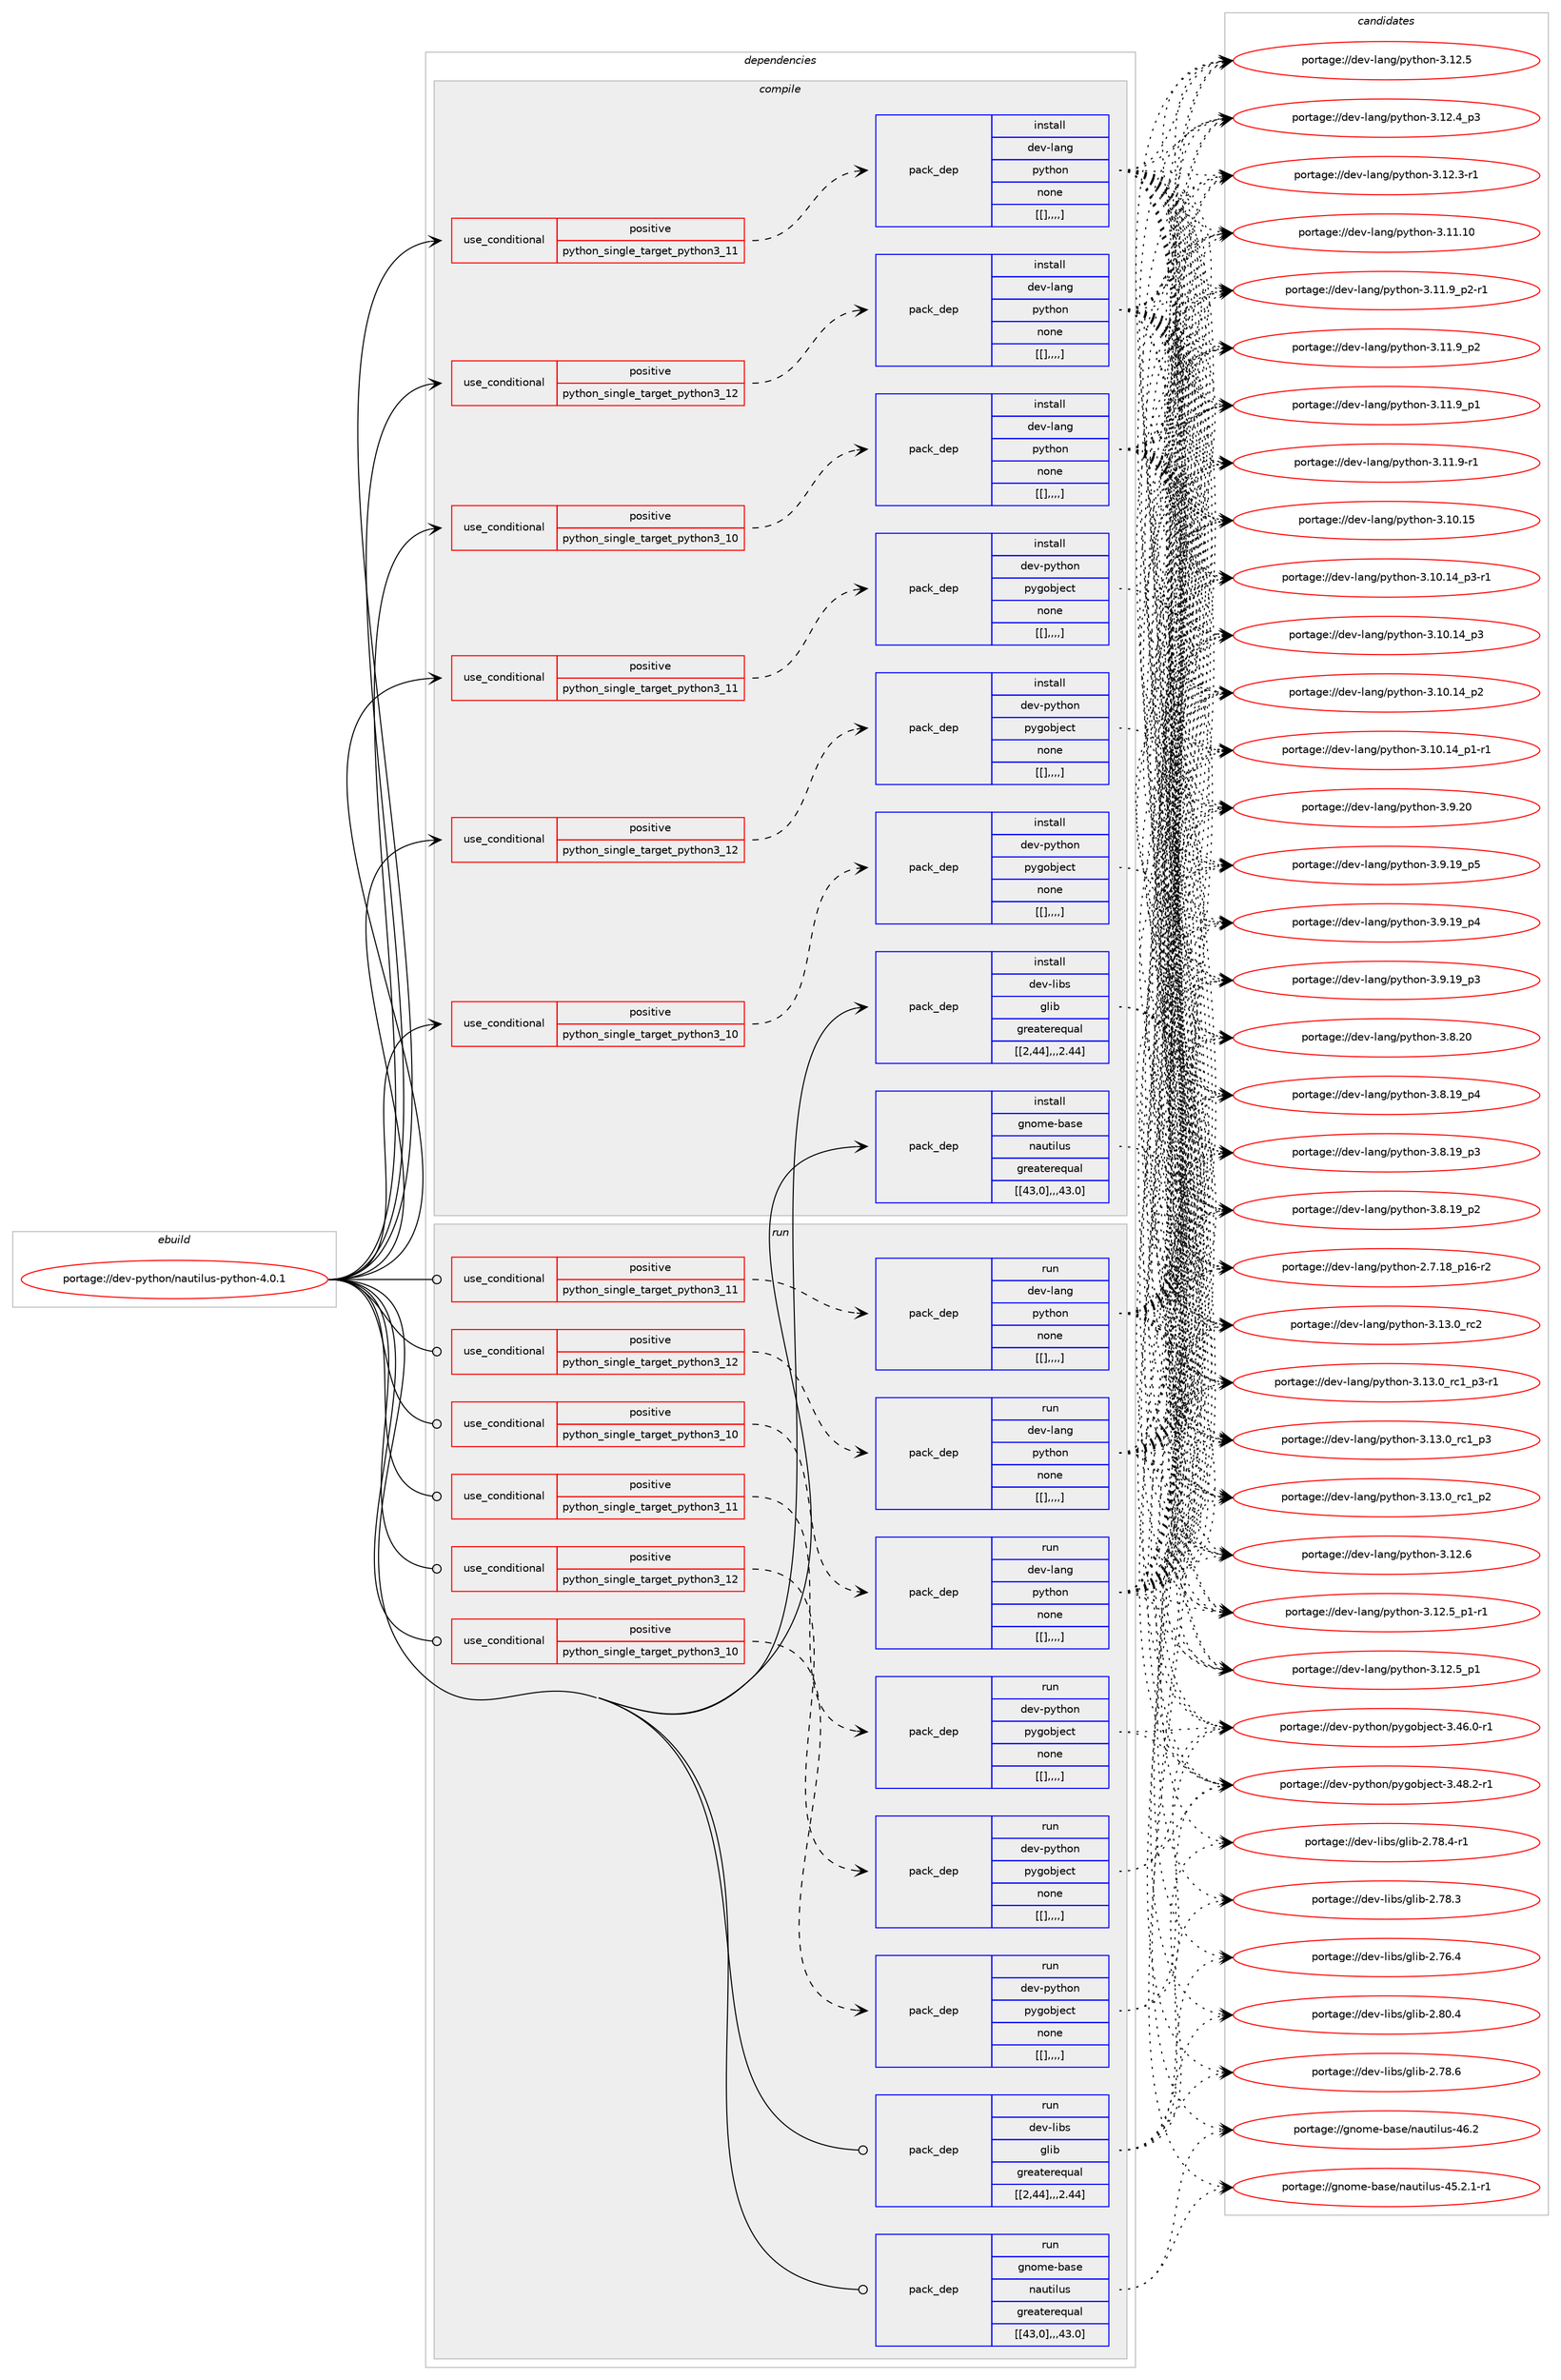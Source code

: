 digraph prolog {

# *************
# Graph options
# *************

newrank=true;
concentrate=true;
compound=true;
graph [rankdir=LR,fontname=Helvetica,fontsize=10,ranksep=1.5];#, ranksep=2.5, nodesep=0.2];
edge  [arrowhead=vee];
node  [fontname=Helvetica,fontsize=10];

# **********
# The ebuild
# **********

subgraph cluster_leftcol {
color=gray;
label=<<i>ebuild</i>>;
id [label="portage://dev-python/nautilus-python-4.0.1", color=red, width=4, href="../dev-python/nautilus-python-4.0.1.svg"];
}

# ****************
# The dependencies
# ****************

subgraph cluster_midcol {
color=gray;
label=<<i>dependencies</i>>;
subgraph cluster_compile {
fillcolor="#eeeeee";
style=filled;
label=<<i>compile</i>>;
subgraph cond35821 {
dependency153371 [label=<<TABLE BORDER="0" CELLBORDER="1" CELLSPACING="0" CELLPADDING="4"><TR><TD ROWSPAN="3" CELLPADDING="10">use_conditional</TD></TR><TR><TD>positive</TD></TR><TR><TD>python_single_target_python3_10</TD></TR></TABLE>>, shape=none, color=red];
subgraph pack116332 {
dependency153372 [label=<<TABLE BORDER="0" CELLBORDER="1" CELLSPACING="0" CELLPADDING="4" WIDTH="220"><TR><TD ROWSPAN="6" CELLPADDING="30">pack_dep</TD></TR><TR><TD WIDTH="110">install</TD></TR><TR><TD>dev-lang</TD></TR><TR><TD>python</TD></TR><TR><TD>none</TD></TR><TR><TD>[[],,,,]</TD></TR></TABLE>>, shape=none, color=blue];
}
dependency153371:e -> dependency153372:w [weight=20,style="dashed",arrowhead="vee"];
}
id:e -> dependency153371:w [weight=20,style="solid",arrowhead="vee"];
subgraph cond35822 {
dependency153373 [label=<<TABLE BORDER="0" CELLBORDER="1" CELLSPACING="0" CELLPADDING="4"><TR><TD ROWSPAN="3" CELLPADDING="10">use_conditional</TD></TR><TR><TD>positive</TD></TR><TR><TD>python_single_target_python3_10</TD></TR></TABLE>>, shape=none, color=red];
subgraph pack116333 {
dependency153374 [label=<<TABLE BORDER="0" CELLBORDER="1" CELLSPACING="0" CELLPADDING="4" WIDTH="220"><TR><TD ROWSPAN="6" CELLPADDING="30">pack_dep</TD></TR><TR><TD WIDTH="110">install</TD></TR><TR><TD>dev-python</TD></TR><TR><TD>pygobject</TD></TR><TR><TD>none</TD></TR><TR><TD>[[],,,,]</TD></TR></TABLE>>, shape=none, color=blue];
}
dependency153373:e -> dependency153374:w [weight=20,style="dashed",arrowhead="vee"];
}
id:e -> dependency153373:w [weight=20,style="solid",arrowhead="vee"];
subgraph cond35823 {
dependency153375 [label=<<TABLE BORDER="0" CELLBORDER="1" CELLSPACING="0" CELLPADDING="4"><TR><TD ROWSPAN="3" CELLPADDING="10">use_conditional</TD></TR><TR><TD>positive</TD></TR><TR><TD>python_single_target_python3_11</TD></TR></TABLE>>, shape=none, color=red];
subgraph pack116334 {
dependency153376 [label=<<TABLE BORDER="0" CELLBORDER="1" CELLSPACING="0" CELLPADDING="4" WIDTH="220"><TR><TD ROWSPAN="6" CELLPADDING="30">pack_dep</TD></TR><TR><TD WIDTH="110">install</TD></TR><TR><TD>dev-lang</TD></TR><TR><TD>python</TD></TR><TR><TD>none</TD></TR><TR><TD>[[],,,,]</TD></TR></TABLE>>, shape=none, color=blue];
}
dependency153375:e -> dependency153376:w [weight=20,style="dashed",arrowhead="vee"];
}
id:e -> dependency153375:w [weight=20,style="solid",arrowhead="vee"];
subgraph cond35824 {
dependency153377 [label=<<TABLE BORDER="0" CELLBORDER="1" CELLSPACING="0" CELLPADDING="4"><TR><TD ROWSPAN="3" CELLPADDING="10">use_conditional</TD></TR><TR><TD>positive</TD></TR><TR><TD>python_single_target_python3_11</TD></TR></TABLE>>, shape=none, color=red];
subgraph pack116335 {
dependency153378 [label=<<TABLE BORDER="0" CELLBORDER="1" CELLSPACING="0" CELLPADDING="4" WIDTH="220"><TR><TD ROWSPAN="6" CELLPADDING="30">pack_dep</TD></TR><TR><TD WIDTH="110">install</TD></TR><TR><TD>dev-python</TD></TR><TR><TD>pygobject</TD></TR><TR><TD>none</TD></TR><TR><TD>[[],,,,]</TD></TR></TABLE>>, shape=none, color=blue];
}
dependency153377:e -> dependency153378:w [weight=20,style="dashed",arrowhead="vee"];
}
id:e -> dependency153377:w [weight=20,style="solid",arrowhead="vee"];
subgraph cond35825 {
dependency153379 [label=<<TABLE BORDER="0" CELLBORDER="1" CELLSPACING="0" CELLPADDING="4"><TR><TD ROWSPAN="3" CELLPADDING="10">use_conditional</TD></TR><TR><TD>positive</TD></TR><TR><TD>python_single_target_python3_12</TD></TR></TABLE>>, shape=none, color=red];
subgraph pack116336 {
dependency153380 [label=<<TABLE BORDER="0" CELLBORDER="1" CELLSPACING="0" CELLPADDING="4" WIDTH="220"><TR><TD ROWSPAN="6" CELLPADDING="30">pack_dep</TD></TR><TR><TD WIDTH="110">install</TD></TR><TR><TD>dev-lang</TD></TR><TR><TD>python</TD></TR><TR><TD>none</TD></TR><TR><TD>[[],,,,]</TD></TR></TABLE>>, shape=none, color=blue];
}
dependency153379:e -> dependency153380:w [weight=20,style="dashed",arrowhead="vee"];
}
id:e -> dependency153379:w [weight=20,style="solid",arrowhead="vee"];
subgraph cond35826 {
dependency153381 [label=<<TABLE BORDER="0" CELLBORDER="1" CELLSPACING="0" CELLPADDING="4"><TR><TD ROWSPAN="3" CELLPADDING="10">use_conditional</TD></TR><TR><TD>positive</TD></TR><TR><TD>python_single_target_python3_12</TD></TR></TABLE>>, shape=none, color=red];
subgraph pack116337 {
dependency153382 [label=<<TABLE BORDER="0" CELLBORDER="1" CELLSPACING="0" CELLPADDING="4" WIDTH="220"><TR><TD ROWSPAN="6" CELLPADDING="30">pack_dep</TD></TR><TR><TD WIDTH="110">install</TD></TR><TR><TD>dev-python</TD></TR><TR><TD>pygobject</TD></TR><TR><TD>none</TD></TR><TR><TD>[[],,,,]</TD></TR></TABLE>>, shape=none, color=blue];
}
dependency153381:e -> dependency153382:w [weight=20,style="dashed",arrowhead="vee"];
}
id:e -> dependency153381:w [weight=20,style="solid",arrowhead="vee"];
subgraph pack116338 {
dependency153383 [label=<<TABLE BORDER="0" CELLBORDER="1" CELLSPACING="0" CELLPADDING="4" WIDTH="220"><TR><TD ROWSPAN="6" CELLPADDING="30">pack_dep</TD></TR><TR><TD WIDTH="110">install</TD></TR><TR><TD>dev-libs</TD></TR><TR><TD>glib</TD></TR><TR><TD>greaterequal</TD></TR><TR><TD>[[2,44],,,2.44]</TD></TR></TABLE>>, shape=none, color=blue];
}
id:e -> dependency153383:w [weight=20,style="solid",arrowhead="vee"];
subgraph pack116339 {
dependency153384 [label=<<TABLE BORDER="0" CELLBORDER="1" CELLSPACING="0" CELLPADDING="4" WIDTH="220"><TR><TD ROWSPAN="6" CELLPADDING="30">pack_dep</TD></TR><TR><TD WIDTH="110">install</TD></TR><TR><TD>gnome-base</TD></TR><TR><TD>nautilus</TD></TR><TR><TD>greaterequal</TD></TR><TR><TD>[[43,0],,,43.0]</TD></TR></TABLE>>, shape=none, color=blue];
}
id:e -> dependency153384:w [weight=20,style="solid",arrowhead="vee"];
}
subgraph cluster_compileandrun {
fillcolor="#eeeeee";
style=filled;
label=<<i>compile and run</i>>;
}
subgraph cluster_run {
fillcolor="#eeeeee";
style=filled;
label=<<i>run</i>>;
subgraph cond35827 {
dependency153385 [label=<<TABLE BORDER="0" CELLBORDER="1" CELLSPACING="0" CELLPADDING="4"><TR><TD ROWSPAN="3" CELLPADDING="10">use_conditional</TD></TR><TR><TD>positive</TD></TR><TR><TD>python_single_target_python3_10</TD></TR></TABLE>>, shape=none, color=red];
subgraph pack116340 {
dependency153386 [label=<<TABLE BORDER="0" CELLBORDER="1" CELLSPACING="0" CELLPADDING="4" WIDTH="220"><TR><TD ROWSPAN="6" CELLPADDING="30">pack_dep</TD></TR><TR><TD WIDTH="110">run</TD></TR><TR><TD>dev-lang</TD></TR><TR><TD>python</TD></TR><TR><TD>none</TD></TR><TR><TD>[[],,,,]</TD></TR></TABLE>>, shape=none, color=blue];
}
dependency153385:e -> dependency153386:w [weight=20,style="dashed",arrowhead="vee"];
}
id:e -> dependency153385:w [weight=20,style="solid",arrowhead="odot"];
subgraph cond35828 {
dependency153387 [label=<<TABLE BORDER="0" CELLBORDER="1" CELLSPACING="0" CELLPADDING="4"><TR><TD ROWSPAN="3" CELLPADDING="10">use_conditional</TD></TR><TR><TD>positive</TD></TR><TR><TD>python_single_target_python3_10</TD></TR></TABLE>>, shape=none, color=red];
subgraph pack116341 {
dependency153388 [label=<<TABLE BORDER="0" CELLBORDER="1" CELLSPACING="0" CELLPADDING="4" WIDTH="220"><TR><TD ROWSPAN="6" CELLPADDING="30">pack_dep</TD></TR><TR><TD WIDTH="110">run</TD></TR><TR><TD>dev-python</TD></TR><TR><TD>pygobject</TD></TR><TR><TD>none</TD></TR><TR><TD>[[],,,,]</TD></TR></TABLE>>, shape=none, color=blue];
}
dependency153387:e -> dependency153388:w [weight=20,style="dashed",arrowhead="vee"];
}
id:e -> dependency153387:w [weight=20,style="solid",arrowhead="odot"];
subgraph cond35829 {
dependency153389 [label=<<TABLE BORDER="0" CELLBORDER="1" CELLSPACING="0" CELLPADDING="4"><TR><TD ROWSPAN="3" CELLPADDING="10">use_conditional</TD></TR><TR><TD>positive</TD></TR><TR><TD>python_single_target_python3_11</TD></TR></TABLE>>, shape=none, color=red];
subgraph pack116342 {
dependency153390 [label=<<TABLE BORDER="0" CELLBORDER="1" CELLSPACING="0" CELLPADDING="4" WIDTH="220"><TR><TD ROWSPAN="6" CELLPADDING="30">pack_dep</TD></TR><TR><TD WIDTH="110">run</TD></TR><TR><TD>dev-lang</TD></TR><TR><TD>python</TD></TR><TR><TD>none</TD></TR><TR><TD>[[],,,,]</TD></TR></TABLE>>, shape=none, color=blue];
}
dependency153389:e -> dependency153390:w [weight=20,style="dashed",arrowhead="vee"];
}
id:e -> dependency153389:w [weight=20,style="solid",arrowhead="odot"];
subgraph cond35830 {
dependency153391 [label=<<TABLE BORDER="0" CELLBORDER="1" CELLSPACING="0" CELLPADDING="4"><TR><TD ROWSPAN="3" CELLPADDING="10">use_conditional</TD></TR><TR><TD>positive</TD></TR><TR><TD>python_single_target_python3_11</TD></TR></TABLE>>, shape=none, color=red];
subgraph pack116343 {
dependency153392 [label=<<TABLE BORDER="0" CELLBORDER="1" CELLSPACING="0" CELLPADDING="4" WIDTH="220"><TR><TD ROWSPAN="6" CELLPADDING="30">pack_dep</TD></TR><TR><TD WIDTH="110">run</TD></TR><TR><TD>dev-python</TD></TR><TR><TD>pygobject</TD></TR><TR><TD>none</TD></TR><TR><TD>[[],,,,]</TD></TR></TABLE>>, shape=none, color=blue];
}
dependency153391:e -> dependency153392:w [weight=20,style="dashed",arrowhead="vee"];
}
id:e -> dependency153391:w [weight=20,style="solid",arrowhead="odot"];
subgraph cond35831 {
dependency153393 [label=<<TABLE BORDER="0" CELLBORDER="1" CELLSPACING="0" CELLPADDING="4"><TR><TD ROWSPAN="3" CELLPADDING="10">use_conditional</TD></TR><TR><TD>positive</TD></TR><TR><TD>python_single_target_python3_12</TD></TR></TABLE>>, shape=none, color=red];
subgraph pack116344 {
dependency153394 [label=<<TABLE BORDER="0" CELLBORDER="1" CELLSPACING="0" CELLPADDING="4" WIDTH="220"><TR><TD ROWSPAN="6" CELLPADDING="30">pack_dep</TD></TR><TR><TD WIDTH="110">run</TD></TR><TR><TD>dev-lang</TD></TR><TR><TD>python</TD></TR><TR><TD>none</TD></TR><TR><TD>[[],,,,]</TD></TR></TABLE>>, shape=none, color=blue];
}
dependency153393:e -> dependency153394:w [weight=20,style="dashed",arrowhead="vee"];
}
id:e -> dependency153393:w [weight=20,style="solid",arrowhead="odot"];
subgraph cond35832 {
dependency153395 [label=<<TABLE BORDER="0" CELLBORDER="1" CELLSPACING="0" CELLPADDING="4"><TR><TD ROWSPAN="3" CELLPADDING="10">use_conditional</TD></TR><TR><TD>positive</TD></TR><TR><TD>python_single_target_python3_12</TD></TR></TABLE>>, shape=none, color=red];
subgraph pack116345 {
dependency153396 [label=<<TABLE BORDER="0" CELLBORDER="1" CELLSPACING="0" CELLPADDING="4" WIDTH="220"><TR><TD ROWSPAN="6" CELLPADDING="30">pack_dep</TD></TR><TR><TD WIDTH="110">run</TD></TR><TR><TD>dev-python</TD></TR><TR><TD>pygobject</TD></TR><TR><TD>none</TD></TR><TR><TD>[[],,,,]</TD></TR></TABLE>>, shape=none, color=blue];
}
dependency153395:e -> dependency153396:w [weight=20,style="dashed",arrowhead="vee"];
}
id:e -> dependency153395:w [weight=20,style="solid",arrowhead="odot"];
subgraph pack116346 {
dependency153397 [label=<<TABLE BORDER="0" CELLBORDER="1" CELLSPACING="0" CELLPADDING="4" WIDTH="220"><TR><TD ROWSPAN="6" CELLPADDING="30">pack_dep</TD></TR><TR><TD WIDTH="110">run</TD></TR><TR><TD>dev-libs</TD></TR><TR><TD>glib</TD></TR><TR><TD>greaterequal</TD></TR><TR><TD>[[2,44],,,2.44]</TD></TR></TABLE>>, shape=none, color=blue];
}
id:e -> dependency153397:w [weight=20,style="solid",arrowhead="odot"];
subgraph pack116347 {
dependency153398 [label=<<TABLE BORDER="0" CELLBORDER="1" CELLSPACING="0" CELLPADDING="4" WIDTH="220"><TR><TD ROWSPAN="6" CELLPADDING="30">pack_dep</TD></TR><TR><TD WIDTH="110">run</TD></TR><TR><TD>gnome-base</TD></TR><TR><TD>nautilus</TD></TR><TR><TD>greaterequal</TD></TR><TR><TD>[[43,0],,,43.0]</TD></TR></TABLE>>, shape=none, color=blue];
}
id:e -> dependency153398:w [weight=20,style="solid",arrowhead="odot"];
}
}

# **************
# The candidates
# **************

subgraph cluster_choices {
rank=same;
color=gray;
label=<<i>candidates</i>>;

subgraph choice116332 {
color=black;
nodesep=1;
choice10010111845108971101034711212111610411111045514649514648951149950 [label="portage://dev-lang/python-3.13.0_rc2", color=red, width=4,href="../dev-lang/python-3.13.0_rc2.svg"];
choice1001011184510897110103471121211161041111104551464951464895114994995112514511449 [label="portage://dev-lang/python-3.13.0_rc1_p3-r1", color=red, width=4,href="../dev-lang/python-3.13.0_rc1_p3-r1.svg"];
choice100101118451089711010347112121116104111110455146495146489511499499511251 [label="portage://dev-lang/python-3.13.0_rc1_p3", color=red, width=4,href="../dev-lang/python-3.13.0_rc1_p3.svg"];
choice100101118451089711010347112121116104111110455146495146489511499499511250 [label="portage://dev-lang/python-3.13.0_rc1_p2", color=red, width=4,href="../dev-lang/python-3.13.0_rc1_p2.svg"];
choice10010111845108971101034711212111610411111045514649504654 [label="portage://dev-lang/python-3.12.6", color=red, width=4,href="../dev-lang/python-3.12.6.svg"];
choice1001011184510897110103471121211161041111104551464950465395112494511449 [label="portage://dev-lang/python-3.12.5_p1-r1", color=red, width=4,href="../dev-lang/python-3.12.5_p1-r1.svg"];
choice100101118451089711010347112121116104111110455146495046539511249 [label="portage://dev-lang/python-3.12.5_p1", color=red, width=4,href="../dev-lang/python-3.12.5_p1.svg"];
choice10010111845108971101034711212111610411111045514649504653 [label="portage://dev-lang/python-3.12.5", color=red, width=4,href="../dev-lang/python-3.12.5.svg"];
choice100101118451089711010347112121116104111110455146495046529511251 [label="portage://dev-lang/python-3.12.4_p3", color=red, width=4,href="../dev-lang/python-3.12.4_p3.svg"];
choice100101118451089711010347112121116104111110455146495046514511449 [label="portage://dev-lang/python-3.12.3-r1", color=red, width=4,href="../dev-lang/python-3.12.3-r1.svg"];
choice1001011184510897110103471121211161041111104551464949464948 [label="portage://dev-lang/python-3.11.10", color=red, width=4,href="../dev-lang/python-3.11.10.svg"];
choice1001011184510897110103471121211161041111104551464949465795112504511449 [label="portage://dev-lang/python-3.11.9_p2-r1", color=red, width=4,href="../dev-lang/python-3.11.9_p2-r1.svg"];
choice100101118451089711010347112121116104111110455146494946579511250 [label="portage://dev-lang/python-3.11.9_p2", color=red, width=4,href="../dev-lang/python-3.11.9_p2.svg"];
choice100101118451089711010347112121116104111110455146494946579511249 [label="portage://dev-lang/python-3.11.9_p1", color=red, width=4,href="../dev-lang/python-3.11.9_p1.svg"];
choice100101118451089711010347112121116104111110455146494946574511449 [label="portage://dev-lang/python-3.11.9-r1", color=red, width=4,href="../dev-lang/python-3.11.9-r1.svg"];
choice1001011184510897110103471121211161041111104551464948464953 [label="portage://dev-lang/python-3.10.15", color=red, width=4,href="../dev-lang/python-3.10.15.svg"];
choice100101118451089711010347112121116104111110455146494846495295112514511449 [label="portage://dev-lang/python-3.10.14_p3-r1", color=red, width=4,href="../dev-lang/python-3.10.14_p3-r1.svg"];
choice10010111845108971101034711212111610411111045514649484649529511251 [label="portage://dev-lang/python-3.10.14_p3", color=red, width=4,href="../dev-lang/python-3.10.14_p3.svg"];
choice10010111845108971101034711212111610411111045514649484649529511250 [label="portage://dev-lang/python-3.10.14_p2", color=red, width=4,href="../dev-lang/python-3.10.14_p2.svg"];
choice100101118451089711010347112121116104111110455146494846495295112494511449 [label="portage://dev-lang/python-3.10.14_p1-r1", color=red, width=4,href="../dev-lang/python-3.10.14_p1-r1.svg"];
choice10010111845108971101034711212111610411111045514657465048 [label="portage://dev-lang/python-3.9.20", color=red, width=4,href="../dev-lang/python-3.9.20.svg"];
choice100101118451089711010347112121116104111110455146574649579511253 [label="portage://dev-lang/python-3.9.19_p5", color=red, width=4,href="../dev-lang/python-3.9.19_p5.svg"];
choice100101118451089711010347112121116104111110455146574649579511252 [label="portage://dev-lang/python-3.9.19_p4", color=red, width=4,href="../dev-lang/python-3.9.19_p4.svg"];
choice100101118451089711010347112121116104111110455146574649579511251 [label="portage://dev-lang/python-3.9.19_p3", color=red, width=4,href="../dev-lang/python-3.9.19_p3.svg"];
choice10010111845108971101034711212111610411111045514656465048 [label="portage://dev-lang/python-3.8.20", color=red, width=4,href="../dev-lang/python-3.8.20.svg"];
choice100101118451089711010347112121116104111110455146564649579511252 [label="portage://dev-lang/python-3.8.19_p4", color=red, width=4,href="../dev-lang/python-3.8.19_p4.svg"];
choice100101118451089711010347112121116104111110455146564649579511251 [label="portage://dev-lang/python-3.8.19_p3", color=red, width=4,href="../dev-lang/python-3.8.19_p3.svg"];
choice100101118451089711010347112121116104111110455146564649579511250 [label="portage://dev-lang/python-3.8.19_p2", color=red, width=4,href="../dev-lang/python-3.8.19_p2.svg"];
choice100101118451089711010347112121116104111110455046554649569511249544511450 [label="portage://dev-lang/python-2.7.18_p16-r2", color=red, width=4,href="../dev-lang/python-2.7.18_p16-r2.svg"];
dependency153372:e -> choice10010111845108971101034711212111610411111045514649514648951149950:w [style=dotted,weight="100"];
dependency153372:e -> choice1001011184510897110103471121211161041111104551464951464895114994995112514511449:w [style=dotted,weight="100"];
dependency153372:e -> choice100101118451089711010347112121116104111110455146495146489511499499511251:w [style=dotted,weight="100"];
dependency153372:e -> choice100101118451089711010347112121116104111110455146495146489511499499511250:w [style=dotted,weight="100"];
dependency153372:e -> choice10010111845108971101034711212111610411111045514649504654:w [style=dotted,weight="100"];
dependency153372:e -> choice1001011184510897110103471121211161041111104551464950465395112494511449:w [style=dotted,weight="100"];
dependency153372:e -> choice100101118451089711010347112121116104111110455146495046539511249:w [style=dotted,weight="100"];
dependency153372:e -> choice10010111845108971101034711212111610411111045514649504653:w [style=dotted,weight="100"];
dependency153372:e -> choice100101118451089711010347112121116104111110455146495046529511251:w [style=dotted,weight="100"];
dependency153372:e -> choice100101118451089711010347112121116104111110455146495046514511449:w [style=dotted,weight="100"];
dependency153372:e -> choice1001011184510897110103471121211161041111104551464949464948:w [style=dotted,weight="100"];
dependency153372:e -> choice1001011184510897110103471121211161041111104551464949465795112504511449:w [style=dotted,weight="100"];
dependency153372:e -> choice100101118451089711010347112121116104111110455146494946579511250:w [style=dotted,weight="100"];
dependency153372:e -> choice100101118451089711010347112121116104111110455146494946579511249:w [style=dotted,weight="100"];
dependency153372:e -> choice100101118451089711010347112121116104111110455146494946574511449:w [style=dotted,weight="100"];
dependency153372:e -> choice1001011184510897110103471121211161041111104551464948464953:w [style=dotted,weight="100"];
dependency153372:e -> choice100101118451089711010347112121116104111110455146494846495295112514511449:w [style=dotted,weight="100"];
dependency153372:e -> choice10010111845108971101034711212111610411111045514649484649529511251:w [style=dotted,weight="100"];
dependency153372:e -> choice10010111845108971101034711212111610411111045514649484649529511250:w [style=dotted,weight="100"];
dependency153372:e -> choice100101118451089711010347112121116104111110455146494846495295112494511449:w [style=dotted,weight="100"];
dependency153372:e -> choice10010111845108971101034711212111610411111045514657465048:w [style=dotted,weight="100"];
dependency153372:e -> choice100101118451089711010347112121116104111110455146574649579511253:w [style=dotted,weight="100"];
dependency153372:e -> choice100101118451089711010347112121116104111110455146574649579511252:w [style=dotted,weight="100"];
dependency153372:e -> choice100101118451089711010347112121116104111110455146574649579511251:w [style=dotted,weight="100"];
dependency153372:e -> choice10010111845108971101034711212111610411111045514656465048:w [style=dotted,weight="100"];
dependency153372:e -> choice100101118451089711010347112121116104111110455146564649579511252:w [style=dotted,weight="100"];
dependency153372:e -> choice100101118451089711010347112121116104111110455146564649579511251:w [style=dotted,weight="100"];
dependency153372:e -> choice100101118451089711010347112121116104111110455146564649579511250:w [style=dotted,weight="100"];
dependency153372:e -> choice100101118451089711010347112121116104111110455046554649569511249544511450:w [style=dotted,weight="100"];
}
subgraph choice116333 {
color=black;
nodesep=1;
choice10010111845112121116104111110471121211031119810610199116455146525646504511449 [label="portage://dev-python/pygobject-3.48.2-r1", color=red, width=4,href="../dev-python/pygobject-3.48.2-r1.svg"];
choice10010111845112121116104111110471121211031119810610199116455146525446484511449 [label="portage://dev-python/pygobject-3.46.0-r1", color=red, width=4,href="../dev-python/pygobject-3.46.0-r1.svg"];
dependency153374:e -> choice10010111845112121116104111110471121211031119810610199116455146525646504511449:w [style=dotted,weight="100"];
dependency153374:e -> choice10010111845112121116104111110471121211031119810610199116455146525446484511449:w [style=dotted,weight="100"];
}
subgraph choice116334 {
color=black;
nodesep=1;
choice10010111845108971101034711212111610411111045514649514648951149950 [label="portage://dev-lang/python-3.13.0_rc2", color=red, width=4,href="../dev-lang/python-3.13.0_rc2.svg"];
choice1001011184510897110103471121211161041111104551464951464895114994995112514511449 [label="portage://dev-lang/python-3.13.0_rc1_p3-r1", color=red, width=4,href="../dev-lang/python-3.13.0_rc1_p3-r1.svg"];
choice100101118451089711010347112121116104111110455146495146489511499499511251 [label="portage://dev-lang/python-3.13.0_rc1_p3", color=red, width=4,href="../dev-lang/python-3.13.0_rc1_p3.svg"];
choice100101118451089711010347112121116104111110455146495146489511499499511250 [label="portage://dev-lang/python-3.13.0_rc1_p2", color=red, width=4,href="../dev-lang/python-3.13.0_rc1_p2.svg"];
choice10010111845108971101034711212111610411111045514649504654 [label="portage://dev-lang/python-3.12.6", color=red, width=4,href="../dev-lang/python-3.12.6.svg"];
choice1001011184510897110103471121211161041111104551464950465395112494511449 [label="portage://dev-lang/python-3.12.5_p1-r1", color=red, width=4,href="../dev-lang/python-3.12.5_p1-r1.svg"];
choice100101118451089711010347112121116104111110455146495046539511249 [label="portage://dev-lang/python-3.12.5_p1", color=red, width=4,href="../dev-lang/python-3.12.5_p1.svg"];
choice10010111845108971101034711212111610411111045514649504653 [label="portage://dev-lang/python-3.12.5", color=red, width=4,href="../dev-lang/python-3.12.5.svg"];
choice100101118451089711010347112121116104111110455146495046529511251 [label="portage://dev-lang/python-3.12.4_p3", color=red, width=4,href="../dev-lang/python-3.12.4_p3.svg"];
choice100101118451089711010347112121116104111110455146495046514511449 [label="portage://dev-lang/python-3.12.3-r1", color=red, width=4,href="../dev-lang/python-3.12.3-r1.svg"];
choice1001011184510897110103471121211161041111104551464949464948 [label="portage://dev-lang/python-3.11.10", color=red, width=4,href="../dev-lang/python-3.11.10.svg"];
choice1001011184510897110103471121211161041111104551464949465795112504511449 [label="portage://dev-lang/python-3.11.9_p2-r1", color=red, width=4,href="../dev-lang/python-3.11.9_p2-r1.svg"];
choice100101118451089711010347112121116104111110455146494946579511250 [label="portage://dev-lang/python-3.11.9_p2", color=red, width=4,href="../dev-lang/python-3.11.9_p2.svg"];
choice100101118451089711010347112121116104111110455146494946579511249 [label="portage://dev-lang/python-3.11.9_p1", color=red, width=4,href="../dev-lang/python-3.11.9_p1.svg"];
choice100101118451089711010347112121116104111110455146494946574511449 [label="portage://dev-lang/python-3.11.9-r1", color=red, width=4,href="../dev-lang/python-3.11.9-r1.svg"];
choice1001011184510897110103471121211161041111104551464948464953 [label="portage://dev-lang/python-3.10.15", color=red, width=4,href="../dev-lang/python-3.10.15.svg"];
choice100101118451089711010347112121116104111110455146494846495295112514511449 [label="portage://dev-lang/python-3.10.14_p3-r1", color=red, width=4,href="../dev-lang/python-3.10.14_p3-r1.svg"];
choice10010111845108971101034711212111610411111045514649484649529511251 [label="portage://dev-lang/python-3.10.14_p3", color=red, width=4,href="../dev-lang/python-3.10.14_p3.svg"];
choice10010111845108971101034711212111610411111045514649484649529511250 [label="portage://dev-lang/python-3.10.14_p2", color=red, width=4,href="../dev-lang/python-3.10.14_p2.svg"];
choice100101118451089711010347112121116104111110455146494846495295112494511449 [label="portage://dev-lang/python-3.10.14_p1-r1", color=red, width=4,href="../dev-lang/python-3.10.14_p1-r1.svg"];
choice10010111845108971101034711212111610411111045514657465048 [label="portage://dev-lang/python-3.9.20", color=red, width=4,href="../dev-lang/python-3.9.20.svg"];
choice100101118451089711010347112121116104111110455146574649579511253 [label="portage://dev-lang/python-3.9.19_p5", color=red, width=4,href="../dev-lang/python-3.9.19_p5.svg"];
choice100101118451089711010347112121116104111110455146574649579511252 [label="portage://dev-lang/python-3.9.19_p4", color=red, width=4,href="../dev-lang/python-3.9.19_p4.svg"];
choice100101118451089711010347112121116104111110455146574649579511251 [label="portage://dev-lang/python-3.9.19_p3", color=red, width=4,href="../dev-lang/python-3.9.19_p3.svg"];
choice10010111845108971101034711212111610411111045514656465048 [label="portage://dev-lang/python-3.8.20", color=red, width=4,href="../dev-lang/python-3.8.20.svg"];
choice100101118451089711010347112121116104111110455146564649579511252 [label="portage://dev-lang/python-3.8.19_p4", color=red, width=4,href="../dev-lang/python-3.8.19_p4.svg"];
choice100101118451089711010347112121116104111110455146564649579511251 [label="portage://dev-lang/python-3.8.19_p3", color=red, width=4,href="../dev-lang/python-3.8.19_p3.svg"];
choice100101118451089711010347112121116104111110455146564649579511250 [label="portage://dev-lang/python-3.8.19_p2", color=red, width=4,href="../dev-lang/python-3.8.19_p2.svg"];
choice100101118451089711010347112121116104111110455046554649569511249544511450 [label="portage://dev-lang/python-2.7.18_p16-r2", color=red, width=4,href="../dev-lang/python-2.7.18_p16-r2.svg"];
dependency153376:e -> choice10010111845108971101034711212111610411111045514649514648951149950:w [style=dotted,weight="100"];
dependency153376:e -> choice1001011184510897110103471121211161041111104551464951464895114994995112514511449:w [style=dotted,weight="100"];
dependency153376:e -> choice100101118451089711010347112121116104111110455146495146489511499499511251:w [style=dotted,weight="100"];
dependency153376:e -> choice100101118451089711010347112121116104111110455146495146489511499499511250:w [style=dotted,weight="100"];
dependency153376:e -> choice10010111845108971101034711212111610411111045514649504654:w [style=dotted,weight="100"];
dependency153376:e -> choice1001011184510897110103471121211161041111104551464950465395112494511449:w [style=dotted,weight="100"];
dependency153376:e -> choice100101118451089711010347112121116104111110455146495046539511249:w [style=dotted,weight="100"];
dependency153376:e -> choice10010111845108971101034711212111610411111045514649504653:w [style=dotted,weight="100"];
dependency153376:e -> choice100101118451089711010347112121116104111110455146495046529511251:w [style=dotted,weight="100"];
dependency153376:e -> choice100101118451089711010347112121116104111110455146495046514511449:w [style=dotted,weight="100"];
dependency153376:e -> choice1001011184510897110103471121211161041111104551464949464948:w [style=dotted,weight="100"];
dependency153376:e -> choice1001011184510897110103471121211161041111104551464949465795112504511449:w [style=dotted,weight="100"];
dependency153376:e -> choice100101118451089711010347112121116104111110455146494946579511250:w [style=dotted,weight="100"];
dependency153376:e -> choice100101118451089711010347112121116104111110455146494946579511249:w [style=dotted,weight="100"];
dependency153376:e -> choice100101118451089711010347112121116104111110455146494946574511449:w [style=dotted,weight="100"];
dependency153376:e -> choice1001011184510897110103471121211161041111104551464948464953:w [style=dotted,weight="100"];
dependency153376:e -> choice100101118451089711010347112121116104111110455146494846495295112514511449:w [style=dotted,weight="100"];
dependency153376:e -> choice10010111845108971101034711212111610411111045514649484649529511251:w [style=dotted,weight="100"];
dependency153376:e -> choice10010111845108971101034711212111610411111045514649484649529511250:w [style=dotted,weight="100"];
dependency153376:e -> choice100101118451089711010347112121116104111110455146494846495295112494511449:w [style=dotted,weight="100"];
dependency153376:e -> choice10010111845108971101034711212111610411111045514657465048:w [style=dotted,weight="100"];
dependency153376:e -> choice100101118451089711010347112121116104111110455146574649579511253:w [style=dotted,weight="100"];
dependency153376:e -> choice100101118451089711010347112121116104111110455146574649579511252:w [style=dotted,weight="100"];
dependency153376:e -> choice100101118451089711010347112121116104111110455146574649579511251:w [style=dotted,weight="100"];
dependency153376:e -> choice10010111845108971101034711212111610411111045514656465048:w [style=dotted,weight="100"];
dependency153376:e -> choice100101118451089711010347112121116104111110455146564649579511252:w [style=dotted,weight="100"];
dependency153376:e -> choice100101118451089711010347112121116104111110455146564649579511251:w [style=dotted,weight="100"];
dependency153376:e -> choice100101118451089711010347112121116104111110455146564649579511250:w [style=dotted,weight="100"];
dependency153376:e -> choice100101118451089711010347112121116104111110455046554649569511249544511450:w [style=dotted,weight="100"];
}
subgraph choice116335 {
color=black;
nodesep=1;
choice10010111845112121116104111110471121211031119810610199116455146525646504511449 [label="portage://dev-python/pygobject-3.48.2-r1", color=red, width=4,href="../dev-python/pygobject-3.48.2-r1.svg"];
choice10010111845112121116104111110471121211031119810610199116455146525446484511449 [label="portage://dev-python/pygobject-3.46.0-r1", color=red, width=4,href="../dev-python/pygobject-3.46.0-r1.svg"];
dependency153378:e -> choice10010111845112121116104111110471121211031119810610199116455146525646504511449:w [style=dotted,weight="100"];
dependency153378:e -> choice10010111845112121116104111110471121211031119810610199116455146525446484511449:w [style=dotted,weight="100"];
}
subgraph choice116336 {
color=black;
nodesep=1;
choice10010111845108971101034711212111610411111045514649514648951149950 [label="portage://dev-lang/python-3.13.0_rc2", color=red, width=4,href="../dev-lang/python-3.13.0_rc2.svg"];
choice1001011184510897110103471121211161041111104551464951464895114994995112514511449 [label="portage://dev-lang/python-3.13.0_rc1_p3-r1", color=red, width=4,href="../dev-lang/python-3.13.0_rc1_p3-r1.svg"];
choice100101118451089711010347112121116104111110455146495146489511499499511251 [label="portage://dev-lang/python-3.13.0_rc1_p3", color=red, width=4,href="../dev-lang/python-3.13.0_rc1_p3.svg"];
choice100101118451089711010347112121116104111110455146495146489511499499511250 [label="portage://dev-lang/python-3.13.0_rc1_p2", color=red, width=4,href="../dev-lang/python-3.13.0_rc1_p2.svg"];
choice10010111845108971101034711212111610411111045514649504654 [label="portage://dev-lang/python-3.12.6", color=red, width=4,href="../dev-lang/python-3.12.6.svg"];
choice1001011184510897110103471121211161041111104551464950465395112494511449 [label="portage://dev-lang/python-3.12.5_p1-r1", color=red, width=4,href="../dev-lang/python-3.12.5_p1-r1.svg"];
choice100101118451089711010347112121116104111110455146495046539511249 [label="portage://dev-lang/python-3.12.5_p1", color=red, width=4,href="../dev-lang/python-3.12.5_p1.svg"];
choice10010111845108971101034711212111610411111045514649504653 [label="portage://dev-lang/python-3.12.5", color=red, width=4,href="../dev-lang/python-3.12.5.svg"];
choice100101118451089711010347112121116104111110455146495046529511251 [label="portage://dev-lang/python-3.12.4_p3", color=red, width=4,href="../dev-lang/python-3.12.4_p3.svg"];
choice100101118451089711010347112121116104111110455146495046514511449 [label="portage://dev-lang/python-3.12.3-r1", color=red, width=4,href="../dev-lang/python-3.12.3-r1.svg"];
choice1001011184510897110103471121211161041111104551464949464948 [label="portage://dev-lang/python-3.11.10", color=red, width=4,href="../dev-lang/python-3.11.10.svg"];
choice1001011184510897110103471121211161041111104551464949465795112504511449 [label="portage://dev-lang/python-3.11.9_p2-r1", color=red, width=4,href="../dev-lang/python-3.11.9_p2-r1.svg"];
choice100101118451089711010347112121116104111110455146494946579511250 [label="portage://dev-lang/python-3.11.9_p2", color=red, width=4,href="../dev-lang/python-3.11.9_p2.svg"];
choice100101118451089711010347112121116104111110455146494946579511249 [label="portage://dev-lang/python-3.11.9_p1", color=red, width=4,href="../dev-lang/python-3.11.9_p1.svg"];
choice100101118451089711010347112121116104111110455146494946574511449 [label="portage://dev-lang/python-3.11.9-r1", color=red, width=4,href="../dev-lang/python-3.11.9-r1.svg"];
choice1001011184510897110103471121211161041111104551464948464953 [label="portage://dev-lang/python-3.10.15", color=red, width=4,href="../dev-lang/python-3.10.15.svg"];
choice100101118451089711010347112121116104111110455146494846495295112514511449 [label="portage://dev-lang/python-3.10.14_p3-r1", color=red, width=4,href="../dev-lang/python-3.10.14_p3-r1.svg"];
choice10010111845108971101034711212111610411111045514649484649529511251 [label="portage://dev-lang/python-3.10.14_p3", color=red, width=4,href="../dev-lang/python-3.10.14_p3.svg"];
choice10010111845108971101034711212111610411111045514649484649529511250 [label="portage://dev-lang/python-3.10.14_p2", color=red, width=4,href="../dev-lang/python-3.10.14_p2.svg"];
choice100101118451089711010347112121116104111110455146494846495295112494511449 [label="portage://dev-lang/python-3.10.14_p1-r1", color=red, width=4,href="../dev-lang/python-3.10.14_p1-r1.svg"];
choice10010111845108971101034711212111610411111045514657465048 [label="portage://dev-lang/python-3.9.20", color=red, width=4,href="../dev-lang/python-3.9.20.svg"];
choice100101118451089711010347112121116104111110455146574649579511253 [label="portage://dev-lang/python-3.9.19_p5", color=red, width=4,href="../dev-lang/python-3.9.19_p5.svg"];
choice100101118451089711010347112121116104111110455146574649579511252 [label="portage://dev-lang/python-3.9.19_p4", color=red, width=4,href="../dev-lang/python-3.9.19_p4.svg"];
choice100101118451089711010347112121116104111110455146574649579511251 [label="portage://dev-lang/python-3.9.19_p3", color=red, width=4,href="../dev-lang/python-3.9.19_p3.svg"];
choice10010111845108971101034711212111610411111045514656465048 [label="portage://dev-lang/python-3.8.20", color=red, width=4,href="../dev-lang/python-3.8.20.svg"];
choice100101118451089711010347112121116104111110455146564649579511252 [label="portage://dev-lang/python-3.8.19_p4", color=red, width=4,href="../dev-lang/python-3.8.19_p4.svg"];
choice100101118451089711010347112121116104111110455146564649579511251 [label="portage://dev-lang/python-3.8.19_p3", color=red, width=4,href="../dev-lang/python-3.8.19_p3.svg"];
choice100101118451089711010347112121116104111110455146564649579511250 [label="portage://dev-lang/python-3.8.19_p2", color=red, width=4,href="../dev-lang/python-3.8.19_p2.svg"];
choice100101118451089711010347112121116104111110455046554649569511249544511450 [label="portage://dev-lang/python-2.7.18_p16-r2", color=red, width=4,href="../dev-lang/python-2.7.18_p16-r2.svg"];
dependency153380:e -> choice10010111845108971101034711212111610411111045514649514648951149950:w [style=dotted,weight="100"];
dependency153380:e -> choice1001011184510897110103471121211161041111104551464951464895114994995112514511449:w [style=dotted,weight="100"];
dependency153380:e -> choice100101118451089711010347112121116104111110455146495146489511499499511251:w [style=dotted,weight="100"];
dependency153380:e -> choice100101118451089711010347112121116104111110455146495146489511499499511250:w [style=dotted,weight="100"];
dependency153380:e -> choice10010111845108971101034711212111610411111045514649504654:w [style=dotted,weight="100"];
dependency153380:e -> choice1001011184510897110103471121211161041111104551464950465395112494511449:w [style=dotted,weight="100"];
dependency153380:e -> choice100101118451089711010347112121116104111110455146495046539511249:w [style=dotted,weight="100"];
dependency153380:e -> choice10010111845108971101034711212111610411111045514649504653:w [style=dotted,weight="100"];
dependency153380:e -> choice100101118451089711010347112121116104111110455146495046529511251:w [style=dotted,weight="100"];
dependency153380:e -> choice100101118451089711010347112121116104111110455146495046514511449:w [style=dotted,weight="100"];
dependency153380:e -> choice1001011184510897110103471121211161041111104551464949464948:w [style=dotted,weight="100"];
dependency153380:e -> choice1001011184510897110103471121211161041111104551464949465795112504511449:w [style=dotted,weight="100"];
dependency153380:e -> choice100101118451089711010347112121116104111110455146494946579511250:w [style=dotted,weight="100"];
dependency153380:e -> choice100101118451089711010347112121116104111110455146494946579511249:w [style=dotted,weight="100"];
dependency153380:e -> choice100101118451089711010347112121116104111110455146494946574511449:w [style=dotted,weight="100"];
dependency153380:e -> choice1001011184510897110103471121211161041111104551464948464953:w [style=dotted,weight="100"];
dependency153380:e -> choice100101118451089711010347112121116104111110455146494846495295112514511449:w [style=dotted,weight="100"];
dependency153380:e -> choice10010111845108971101034711212111610411111045514649484649529511251:w [style=dotted,weight="100"];
dependency153380:e -> choice10010111845108971101034711212111610411111045514649484649529511250:w [style=dotted,weight="100"];
dependency153380:e -> choice100101118451089711010347112121116104111110455146494846495295112494511449:w [style=dotted,weight="100"];
dependency153380:e -> choice10010111845108971101034711212111610411111045514657465048:w [style=dotted,weight="100"];
dependency153380:e -> choice100101118451089711010347112121116104111110455146574649579511253:w [style=dotted,weight="100"];
dependency153380:e -> choice100101118451089711010347112121116104111110455146574649579511252:w [style=dotted,weight="100"];
dependency153380:e -> choice100101118451089711010347112121116104111110455146574649579511251:w [style=dotted,weight="100"];
dependency153380:e -> choice10010111845108971101034711212111610411111045514656465048:w [style=dotted,weight="100"];
dependency153380:e -> choice100101118451089711010347112121116104111110455146564649579511252:w [style=dotted,weight="100"];
dependency153380:e -> choice100101118451089711010347112121116104111110455146564649579511251:w [style=dotted,weight="100"];
dependency153380:e -> choice100101118451089711010347112121116104111110455146564649579511250:w [style=dotted,weight="100"];
dependency153380:e -> choice100101118451089711010347112121116104111110455046554649569511249544511450:w [style=dotted,weight="100"];
}
subgraph choice116337 {
color=black;
nodesep=1;
choice10010111845112121116104111110471121211031119810610199116455146525646504511449 [label="portage://dev-python/pygobject-3.48.2-r1", color=red, width=4,href="../dev-python/pygobject-3.48.2-r1.svg"];
choice10010111845112121116104111110471121211031119810610199116455146525446484511449 [label="portage://dev-python/pygobject-3.46.0-r1", color=red, width=4,href="../dev-python/pygobject-3.46.0-r1.svg"];
dependency153382:e -> choice10010111845112121116104111110471121211031119810610199116455146525646504511449:w [style=dotted,weight="100"];
dependency153382:e -> choice10010111845112121116104111110471121211031119810610199116455146525446484511449:w [style=dotted,weight="100"];
}
subgraph choice116338 {
color=black;
nodesep=1;
choice1001011184510810598115471031081059845504656484652 [label="portage://dev-libs/glib-2.80.4", color=red, width=4,href="../dev-libs/glib-2.80.4.svg"];
choice1001011184510810598115471031081059845504655564654 [label="portage://dev-libs/glib-2.78.6", color=red, width=4,href="../dev-libs/glib-2.78.6.svg"];
choice10010111845108105981154710310810598455046555646524511449 [label="portage://dev-libs/glib-2.78.4-r1", color=red, width=4,href="../dev-libs/glib-2.78.4-r1.svg"];
choice1001011184510810598115471031081059845504655564651 [label="portage://dev-libs/glib-2.78.3", color=red, width=4,href="../dev-libs/glib-2.78.3.svg"];
choice1001011184510810598115471031081059845504655544652 [label="portage://dev-libs/glib-2.76.4", color=red, width=4,href="../dev-libs/glib-2.76.4.svg"];
dependency153383:e -> choice1001011184510810598115471031081059845504656484652:w [style=dotted,weight="100"];
dependency153383:e -> choice1001011184510810598115471031081059845504655564654:w [style=dotted,weight="100"];
dependency153383:e -> choice10010111845108105981154710310810598455046555646524511449:w [style=dotted,weight="100"];
dependency153383:e -> choice1001011184510810598115471031081059845504655564651:w [style=dotted,weight="100"];
dependency153383:e -> choice1001011184510810598115471031081059845504655544652:w [style=dotted,weight="100"];
}
subgraph choice116339 {
color=black;
nodesep=1;
choice10311011110910145989711510147110971171161051081171154552544650 [label="portage://gnome-base/nautilus-46.2", color=red, width=4,href="../gnome-base/nautilus-46.2.svg"];
choice1031101111091014598971151014711097117116105108117115455253465046494511449 [label="portage://gnome-base/nautilus-45.2.1-r1", color=red, width=4,href="../gnome-base/nautilus-45.2.1-r1.svg"];
dependency153384:e -> choice10311011110910145989711510147110971171161051081171154552544650:w [style=dotted,weight="100"];
dependency153384:e -> choice1031101111091014598971151014711097117116105108117115455253465046494511449:w [style=dotted,weight="100"];
}
subgraph choice116340 {
color=black;
nodesep=1;
choice10010111845108971101034711212111610411111045514649514648951149950 [label="portage://dev-lang/python-3.13.0_rc2", color=red, width=4,href="../dev-lang/python-3.13.0_rc2.svg"];
choice1001011184510897110103471121211161041111104551464951464895114994995112514511449 [label="portage://dev-lang/python-3.13.0_rc1_p3-r1", color=red, width=4,href="../dev-lang/python-3.13.0_rc1_p3-r1.svg"];
choice100101118451089711010347112121116104111110455146495146489511499499511251 [label="portage://dev-lang/python-3.13.0_rc1_p3", color=red, width=4,href="../dev-lang/python-3.13.0_rc1_p3.svg"];
choice100101118451089711010347112121116104111110455146495146489511499499511250 [label="portage://dev-lang/python-3.13.0_rc1_p2", color=red, width=4,href="../dev-lang/python-3.13.0_rc1_p2.svg"];
choice10010111845108971101034711212111610411111045514649504654 [label="portage://dev-lang/python-3.12.6", color=red, width=4,href="../dev-lang/python-3.12.6.svg"];
choice1001011184510897110103471121211161041111104551464950465395112494511449 [label="portage://dev-lang/python-3.12.5_p1-r1", color=red, width=4,href="../dev-lang/python-3.12.5_p1-r1.svg"];
choice100101118451089711010347112121116104111110455146495046539511249 [label="portage://dev-lang/python-3.12.5_p1", color=red, width=4,href="../dev-lang/python-3.12.5_p1.svg"];
choice10010111845108971101034711212111610411111045514649504653 [label="portage://dev-lang/python-3.12.5", color=red, width=4,href="../dev-lang/python-3.12.5.svg"];
choice100101118451089711010347112121116104111110455146495046529511251 [label="portage://dev-lang/python-3.12.4_p3", color=red, width=4,href="../dev-lang/python-3.12.4_p3.svg"];
choice100101118451089711010347112121116104111110455146495046514511449 [label="portage://dev-lang/python-3.12.3-r1", color=red, width=4,href="../dev-lang/python-3.12.3-r1.svg"];
choice1001011184510897110103471121211161041111104551464949464948 [label="portage://dev-lang/python-3.11.10", color=red, width=4,href="../dev-lang/python-3.11.10.svg"];
choice1001011184510897110103471121211161041111104551464949465795112504511449 [label="portage://dev-lang/python-3.11.9_p2-r1", color=red, width=4,href="../dev-lang/python-3.11.9_p2-r1.svg"];
choice100101118451089711010347112121116104111110455146494946579511250 [label="portage://dev-lang/python-3.11.9_p2", color=red, width=4,href="../dev-lang/python-3.11.9_p2.svg"];
choice100101118451089711010347112121116104111110455146494946579511249 [label="portage://dev-lang/python-3.11.9_p1", color=red, width=4,href="../dev-lang/python-3.11.9_p1.svg"];
choice100101118451089711010347112121116104111110455146494946574511449 [label="portage://dev-lang/python-3.11.9-r1", color=red, width=4,href="../dev-lang/python-3.11.9-r1.svg"];
choice1001011184510897110103471121211161041111104551464948464953 [label="portage://dev-lang/python-3.10.15", color=red, width=4,href="../dev-lang/python-3.10.15.svg"];
choice100101118451089711010347112121116104111110455146494846495295112514511449 [label="portage://dev-lang/python-3.10.14_p3-r1", color=red, width=4,href="../dev-lang/python-3.10.14_p3-r1.svg"];
choice10010111845108971101034711212111610411111045514649484649529511251 [label="portage://dev-lang/python-3.10.14_p3", color=red, width=4,href="../dev-lang/python-3.10.14_p3.svg"];
choice10010111845108971101034711212111610411111045514649484649529511250 [label="portage://dev-lang/python-3.10.14_p2", color=red, width=4,href="../dev-lang/python-3.10.14_p2.svg"];
choice100101118451089711010347112121116104111110455146494846495295112494511449 [label="portage://dev-lang/python-3.10.14_p1-r1", color=red, width=4,href="../dev-lang/python-3.10.14_p1-r1.svg"];
choice10010111845108971101034711212111610411111045514657465048 [label="portage://dev-lang/python-3.9.20", color=red, width=4,href="../dev-lang/python-3.9.20.svg"];
choice100101118451089711010347112121116104111110455146574649579511253 [label="portage://dev-lang/python-3.9.19_p5", color=red, width=4,href="../dev-lang/python-3.9.19_p5.svg"];
choice100101118451089711010347112121116104111110455146574649579511252 [label="portage://dev-lang/python-3.9.19_p4", color=red, width=4,href="../dev-lang/python-3.9.19_p4.svg"];
choice100101118451089711010347112121116104111110455146574649579511251 [label="portage://dev-lang/python-3.9.19_p3", color=red, width=4,href="../dev-lang/python-3.9.19_p3.svg"];
choice10010111845108971101034711212111610411111045514656465048 [label="portage://dev-lang/python-3.8.20", color=red, width=4,href="../dev-lang/python-3.8.20.svg"];
choice100101118451089711010347112121116104111110455146564649579511252 [label="portage://dev-lang/python-3.8.19_p4", color=red, width=4,href="../dev-lang/python-3.8.19_p4.svg"];
choice100101118451089711010347112121116104111110455146564649579511251 [label="portage://dev-lang/python-3.8.19_p3", color=red, width=4,href="../dev-lang/python-3.8.19_p3.svg"];
choice100101118451089711010347112121116104111110455146564649579511250 [label="portage://dev-lang/python-3.8.19_p2", color=red, width=4,href="../dev-lang/python-3.8.19_p2.svg"];
choice100101118451089711010347112121116104111110455046554649569511249544511450 [label="portage://dev-lang/python-2.7.18_p16-r2", color=red, width=4,href="../dev-lang/python-2.7.18_p16-r2.svg"];
dependency153386:e -> choice10010111845108971101034711212111610411111045514649514648951149950:w [style=dotted,weight="100"];
dependency153386:e -> choice1001011184510897110103471121211161041111104551464951464895114994995112514511449:w [style=dotted,weight="100"];
dependency153386:e -> choice100101118451089711010347112121116104111110455146495146489511499499511251:w [style=dotted,weight="100"];
dependency153386:e -> choice100101118451089711010347112121116104111110455146495146489511499499511250:w [style=dotted,weight="100"];
dependency153386:e -> choice10010111845108971101034711212111610411111045514649504654:w [style=dotted,weight="100"];
dependency153386:e -> choice1001011184510897110103471121211161041111104551464950465395112494511449:w [style=dotted,weight="100"];
dependency153386:e -> choice100101118451089711010347112121116104111110455146495046539511249:w [style=dotted,weight="100"];
dependency153386:e -> choice10010111845108971101034711212111610411111045514649504653:w [style=dotted,weight="100"];
dependency153386:e -> choice100101118451089711010347112121116104111110455146495046529511251:w [style=dotted,weight="100"];
dependency153386:e -> choice100101118451089711010347112121116104111110455146495046514511449:w [style=dotted,weight="100"];
dependency153386:e -> choice1001011184510897110103471121211161041111104551464949464948:w [style=dotted,weight="100"];
dependency153386:e -> choice1001011184510897110103471121211161041111104551464949465795112504511449:w [style=dotted,weight="100"];
dependency153386:e -> choice100101118451089711010347112121116104111110455146494946579511250:w [style=dotted,weight="100"];
dependency153386:e -> choice100101118451089711010347112121116104111110455146494946579511249:w [style=dotted,weight="100"];
dependency153386:e -> choice100101118451089711010347112121116104111110455146494946574511449:w [style=dotted,weight="100"];
dependency153386:e -> choice1001011184510897110103471121211161041111104551464948464953:w [style=dotted,weight="100"];
dependency153386:e -> choice100101118451089711010347112121116104111110455146494846495295112514511449:w [style=dotted,weight="100"];
dependency153386:e -> choice10010111845108971101034711212111610411111045514649484649529511251:w [style=dotted,weight="100"];
dependency153386:e -> choice10010111845108971101034711212111610411111045514649484649529511250:w [style=dotted,weight="100"];
dependency153386:e -> choice100101118451089711010347112121116104111110455146494846495295112494511449:w [style=dotted,weight="100"];
dependency153386:e -> choice10010111845108971101034711212111610411111045514657465048:w [style=dotted,weight="100"];
dependency153386:e -> choice100101118451089711010347112121116104111110455146574649579511253:w [style=dotted,weight="100"];
dependency153386:e -> choice100101118451089711010347112121116104111110455146574649579511252:w [style=dotted,weight="100"];
dependency153386:e -> choice100101118451089711010347112121116104111110455146574649579511251:w [style=dotted,weight="100"];
dependency153386:e -> choice10010111845108971101034711212111610411111045514656465048:w [style=dotted,weight="100"];
dependency153386:e -> choice100101118451089711010347112121116104111110455146564649579511252:w [style=dotted,weight="100"];
dependency153386:e -> choice100101118451089711010347112121116104111110455146564649579511251:w [style=dotted,weight="100"];
dependency153386:e -> choice100101118451089711010347112121116104111110455146564649579511250:w [style=dotted,weight="100"];
dependency153386:e -> choice100101118451089711010347112121116104111110455046554649569511249544511450:w [style=dotted,weight="100"];
}
subgraph choice116341 {
color=black;
nodesep=1;
choice10010111845112121116104111110471121211031119810610199116455146525646504511449 [label="portage://dev-python/pygobject-3.48.2-r1", color=red, width=4,href="../dev-python/pygobject-3.48.2-r1.svg"];
choice10010111845112121116104111110471121211031119810610199116455146525446484511449 [label="portage://dev-python/pygobject-3.46.0-r1", color=red, width=4,href="../dev-python/pygobject-3.46.0-r1.svg"];
dependency153388:e -> choice10010111845112121116104111110471121211031119810610199116455146525646504511449:w [style=dotted,weight="100"];
dependency153388:e -> choice10010111845112121116104111110471121211031119810610199116455146525446484511449:w [style=dotted,weight="100"];
}
subgraph choice116342 {
color=black;
nodesep=1;
choice10010111845108971101034711212111610411111045514649514648951149950 [label="portage://dev-lang/python-3.13.0_rc2", color=red, width=4,href="../dev-lang/python-3.13.0_rc2.svg"];
choice1001011184510897110103471121211161041111104551464951464895114994995112514511449 [label="portage://dev-lang/python-3.13.0_rc1_p3-r1", color=red, width=4,href="../dev-lang/python-3.13.0_rc1_p3-r1.svg"];
choice100101118451089711010347112121116104111110455146495146489511499499511251 [label="portage://dev-lang/python-3.13.0_rc1_p3", color=red, width=4,href="../dev-lang/python-3.13.0_rc1_p3.svg"];
choice100101118451089711010347112121116104111110455146495146489511499499511250 [label="portage://dev-lang/python-3.13.0_rc1_p2", color=red, width=4,href="../dev-lang/python-3.13.0_rc1_p2.svg"];
choice10010111845108971101034711212111610411111045514649504654 [label="portage://dev-lang/python-3.12.6", color=red, width=4,href="../dev-lang/python-3.12.6.svg"];
choice1001011184510897110103471121211161041111104551464950465395112494511449 [label="portage://dev-lang/python-3.12.5_p1-r1", color=red, width=4,href="../dev-lang/python-3.12.5_p1-r1.svg"];
choice100101118451089711010347112121116104111110455146495046539511249 [label="portage://dev-lang/python-3.12.5_p1", color=red, width=4,href="../dev-lang/python-3.12.5_p1.svg"];
choice10010111845108971101034711212111610411111045514649504653 [label="portage://dev-lang/python-3.12.5", color=red, width=4,href="../dev-lang/python-3.12.5.svg"];
choice100101118451089711010347112121116104111110455146495046529511251 [label="portage://dev-lang/python-3.12.4_p3", color=red, width=4,href="../dev-lang/python-3.12.4_p3.svg"];
choice100101118451089711010347112121116104111110455146495046514511449 [label="portage://dev-lang/python-3.12.3-r1", color=red, width=4,href="../dev-lang/python-3.12.3-r1.svg"];
choice1001011184510897110103471121211161041111104551464949464948 [label="portage://dev-lang/python-3.11.10", color=red, width=4,href="../dev-lang/python-3.11.10.svg"];
choice1001011184510897110103471121211161041111104551464949465795112504511449 [label="portage://dev-lang/python-3.11.9_p2-r1", color=red, width=4,href="../dev-lang/python-3.11.9_p2-r1.svg"];
choice100101118451089711010347112121116104111110455146494946579511250 [label="portage://dev-lang/python-3.11.9_p2", color=red, width=4,href="../dev-lang/python-3.11.9_p2.svg"];
choice100101118451089711010347112121116104111110455146494946579511249 [label="portage://dev-lang/python-3.11.9_p1", color=red, width=4,href="../dev-lang/python-3.11.9_p1.svg"];
choice100101118451089711010347112121116104111110455146494946574511449 [label="portage://dev-lang/python-3.11.9-r1", color=red, width=4,href="../dev-lang/python-3.11.9-r1.svg"];
choice1001011184510897110103471121211161041111104551464948464953 [label="portage://dev-lang/python-3.10.15", color=red, width=4,href="../dev-lang/python-3.10.15.svg"];
choice100101118451089711010347112121116104111110455146494846495295112514511449 [label="portage://dev-lang/python-3.10.14_p3-r1", color=red, width=4,href="../dev-lang/python-3.10.14_p3-r1.svg"];
choice10010111845108971101034711212111610411111045514649484649529511251 [label="portage://dev-lang/python-3.10.14_p3", color=red, width=4,href="../dev-lang/python-3.10.14_p3.svg"];
choice10010111845108971101034711212111610411111045514649484649529511250 [label="portage://dev-lang/python-3.10.14_p2", color=red, width=4,href="../dev-lang/python-3.10.14_p2.svg"];
choice100101118451089711010347112121116104111110455146494846495295112494511449 [label="portage://dev-lang/python-3.10.14_p1-r1", color=red, width=4,href="../dev-lang/python-3.10.14_p1-r1.svg"];
choice10010111845108971101034711212111610411111045514657465048 [label="portage://dev-lang/python-3.9.20", color=red, width=4,href="../dev-lang/python-3.9.20.svg"];
choice100101118451089711010347112121116104111110455146574649579511253 [label="portage://dev-lang/python-3.9.19_p5", color=red, width=4,href="../dev-lang/python-3.9.19_p5.svg"];
choice100101118451089711010347112121116104111110455146574649579511252 [label="portage://dev-lang/python-3.9.19_p4", color=red, width=4,href="../dev-lang/python-3.9.19_p4.svg"];
choice100101118451089711010347112121116104111110455146574649579511251 [label="portage://dev-lang/python-3.9.19_p3", color=red, width=4,href="../dev-lang/python-3.9.19_p3.svg"];
choice10010111845108971101034711212111610411111045514656465048 [label="portage://dev-lang/python-3.8.20", color=red, width=4,href="../dev-lang/python-3.8.20.svg"];
choice100101118451089711010347112121116104111110455146564649579511252 [label="portage://dev-lang/python-3.8.19_p4", color=red, width=4,href="../dev-lang/python-3.8.19_p4.svg"];
choice100101118451089711010347112121116104111110455146564649579511251 [label="portage://dev-lang/python-3.8.19_p3", color=red, width=4,href="../dev-lang/python-3.8.19_p3.svg"];
choice100101118451089711010347112121116104111110455146564649579511250 [label="portage://dev-lang/python-3.8.19_p2", color=red, width=4,href="../dev-lang/python-3.8.19_p2.svg"];
choice100101118451089711010347112121116104111110455046554649569511249544511450 [label="portage://dev-lang/python-2.7.18_p16-r2", color=red, width=4,href="../dev-lang/python-2.7.18_p16-r2.svg"];
dependency153390:e -> choice10010111845108971101034711212111610411111045514649514648951149950:w [style=dotted,weight="100"];
dependency153390:e -> choice1001011184510897110103471121211161041111104551464951464895114994995112514511449:w [style=dotted,weight="100"];
dependency153390:e -> choice100101118451089711010347112121116104111110455146495146489511499499511251:w [style=dotted,weight="100"];
dependency153390:e -> choice100101118451089711010347112121116104111110455146495146489511499499511250:w [style=dotted,weight="100"];
dependency153390:e -> choice10010111845108971101034711212111610411111045514649504654:w [style=dotted,weight="100"];
dependency153390:e -> choice1001011184510897110103471121211161041111104551464950465395112494511449:w [style=dotted,weight="100"];
dependency153390:e -> choice100101118451089711010347112121116104111110455146495046539511249:w [style=dotted,weight="100"];
dependency153390:e -> choice10010111845108971101034711212111610411111045514649504653:w [style=dotted,weight="100"];
dependency153390:e -> choice100101118451089711010347112121116104111110455146495046529511251:w [style=dotted,weight="100"];
dependency153390:e -> choice100101118451089711010347112121116104111110455146495046514511449:w [style=dotted,weight="100"];
dependency153390:e -> choice1001011184510897110103471121211161041111104551464949464948:w [style=dotted,weight="100"];
dependency153390:e -> choice1001011184510897110103471121211161041111104551464949465795112504511449:w [style=dotted,weight="100"];
dependency153390:e -> choice100101118451089711010347112121116104111110455146494946579511250:w [style=dotted,weight="100"];
dependency153390:e -> choice100101118451089711010347112121116104111110455146494946579511249:w [style=dotted,weight="100"];
dependency153390:e -> choice100101118451089711010347112121116104111110455146494946574511449:w [style=dotted,weight="100"];
dependency153390:e -> choice1001011184510897110103471121211161041111104551464948464953:w [style=dotted,weight="100"];
dependency153390:e -> choice100101118451089711010347112121116104111110455146494846495295112514511449:w [style=dotted,weight="100"];
dependency153390:e -> choice10010111845108971101034711212111610411111045514649484649529511251:w [style=dotted,weight="100"];
dependency153390:e -> choice10010111845108971101034711212111610411111045514649484649529511250:w [style=dotted,weight="100"];
dependency153390:e -> choice100101118451089711010347112121116104111110455146494846495295112494511449:w [style=dotted,weight="100"];
dependency153390:e -> choice10010111845108971101034711212111610411111045514657465048:w [style=dotted,weight="100"];
dependency153390:e -> choice100101118451089711010347112121116104111110455146574649579511253:w [style=dotted,weight="100"];
dependency153390:e -> choice100101118451089711010347112121116104111110455146574649579511252:w [style=dotted,weight="100"];
dependency153390:e -> choice100101118451089711010347112121116104111110455146574649579511251:w [style=dotted,weight="100"];
dependency153390:e -> choice10010111845108971101034711212111610411111045514656465048:w [style=dotted,weight="100"];
dependency153390:e -> choice100101118451089711010347112121116104111110455146564649579511252:w [style=dotted,weight="100"];
dependency153390:e -> choice100101118451089711010347112121116104111110455146564649579511251:w [style=dotted,weight="100"];
dependency153390:e -> choice100101118451089711010347112121116104111110455146564649579511250:w [style=dotted,weight="100"];
dependency153390:e -> choice100101118451089711010347112121116104111110455046554649569511249544511450:w [style=dotted,weight="100"];
}
subgraph choice116343 {
color=black;
nodesep=1;
choice10010111845112121116104111110471121211031119810610199116455146525646504511449 [label="portage://dev-python/pygobject-3.48.2-r1", color=red, width=4,href="../dev-python/pygobject-3.48.2-r1.svg"];
choice10010111845112121116104111110471121211031119810610199116455146525446484511449 [label="portage://dev-python/pygobject-3.46.0-r1", color=red, width=4,href="../dev-python/pygobject-3.46.0-r1.svg"];
dependency153392:e -> choice10010111845112121116104111110471121211031119810610199116455146525646504511449:w [style=dotted,weight="100"];
dependency153392:e -> choice10010111845112121116104111110471121211031119810610199116455146525446484511449:w [style=dotted,weight="100"];
}
subgraph choice116344 {
color=black;
nodesep=1;
choice10010111845108971101034711212111610411111045514649514648951149950 [label="portage://dev-lang/python-3.13.0_rc2", color=red, width=4,href="../dev-lang/python-3.13.0_rc2.svg"];
choice1001011184510897110103471121211161041111104551464951464895114994995112514511449 [label="portage://dev-lang/python-3.13.0_rc1_p3-r1", color=red, width=4,href="../dev-lang/python-3.13.0_rc1_p3-r1.svg"];
choice100101118451089711010347112121116104111110455146495146489511499499511251 [label="portage://dev-lang/python-3.13.0_rc1_p3", color=red, width=4,href="../dev-lang/python-3.13.0_rc1_p3.svg"];
choice100101118451089711010347112121116104111110455146495146489511499499511250 [label="portage://dev-lang/python-3.13.0_rc1_p2", color=red, width=4,href="../dev-lang/python-3.13.0_rc1_p2.svg"];
choice10010111845108971101034711212111610411111045514649504654 [label="portage://dev-lang/python-3.12.6", color=red, width=4,href="../dev-lang/python-3.12.6.svg"];
choice1001011184510897110103471121211161041111104551464950465395112494511449 [label="portage://dev-lang/python-3.12.5_p1-r1", color=red, width=4,href="../dev-lang/python-3.12.5_p1-r1.svg"];
choice100101118451089711010347112121116104111110455146495046539511249 [label="portage://dev-lang/python-3.12.5_p1", color=red, width=4,href="../dev-lang/python-3.12.5_p1.svg"];
choice10010111845108971101034711212111610411111045514649504653 [label="portage://dev-lang/python-3.12.5", color=red, width=4,href="../dev-lang/python-3.12.5.svg"];
choice100101118451089711010347112121116104111110455146495046529511251 [label="portage://dev-lang/python-3.12.4_p3", color=red, width=4,href="../dev-lang/python-3.12.4_p3.svg"];
choice100101118451089711010347112121116104111110455146495046514511449 [label="portage://dev-lang/python-3.12.3-r1", color=red, width=4,href="../dev-lang/python-3.12.3-r1.svg"];
choice1001011184510897110103471121211161041111104551464949464948 [label="portage://dev-lang/python-3.11.10", color=red, width=4,href="../dev-lang/python-3.11.10.svg"];
choice1001011184510897110103471121211161041111104551464949465795112504511449 [label="portage://dev-lang/python-3.11.9_p2-r1", color=red, width=4,href="../dev-lang/python-3.11.9_p2-r1.svg"];
choice100101118451089711010347112121116104111110455146494946579511250 [label="portage://dev-lang/python-3.11.9_p2", color=red, width=4,href="../dev-lang/python-3.11.9_p2.svg"];
choice100101118451089711010347112121116104111110455146494946579511249 [label="portage://dev-lang/python-3.11.9_p1", color=red, width=4,href="../dev-lang/python-3.11.9_p1.svg"];
choice100101118451089711010347112121116104111110455146494946574511449 [label="portage://dev-lang/python-3.11.9-r1", color=red, width=4,href="../dev-lang/python-3.11.9-r1.svg"];
choice1001011184510897110103471121211161041111104551464948464953 [label="portage://dev-lang/python-3.10.15", color=red, width=4,href="../dev-lang/python-3.10.15.svg"];
choice100101118451089711010347112121116104111110455146494846495295112514511449 [label="portage://dev-lang/python-3.10.14_p3-r1", color=red, width=4,href="../dev-lang/python-3.10.14_p3-r1.svg"];
choice10010111845108971101034711212111610411111045514649484649529511251 [label="portage://dev-lang/python-3.10.14_p3", color=red, width=4,href="../dev-lang/python-3.10.14_p3.svg"];
choice10010111845108971101034711212111610411111045514649484649529511250 [label="portage://dev-lang/python-3.10.14_p2", color=red, width=4,href="../dev-lang/python-3.10.14_p2.svg"];
choice100101118451089711010347112121116104111110455146494846495295112494511449 [label="portage://dev-lang/python-3.10.14_p1-r1", color=red, width=4,href="../dev-lang/python-3.10.14_p1-r1.svg"];
choice10010111845108971101034711212111610411111045514657465048 [label="portage://dev-lang/python-3.9.20", color=red, width=4,href="../dev-lang/python-3.9.20.svg"];
choice100101118451089711010347112121116104111110455146574649579511253 [label="portage://dev-lang/python-3.9.19_p5", color=red, width=4,href="../dev-lang/python-3.9.19_p5.svg"];
choice100101118451089711010347112121116104111110455146574649579511252 [label="portage://dev-lang/python-3.9.19_p4", color=red, width=4,href="../dev-lang/python-3.9.19_p4.svg"];
choice100101118451089711010347112121116104111110455146574649579511251 [label="portage://dev-lang/python-3.9.19_p3", color=red, width=4,href="../dev-lang/python-3.9.19_p3.svg"];
choice10010111845108971101034711212111610411111045514656465048 [label="portage://dev-lang/python-3.8.20", color=red, width=4,href="../dev-lang/python-3.8.20.svg"];
choice100101118451089711010347112121116104111110455146564649579511252 [label="portage://dev-lang/python-3.8.19_p4", color=red, width=4,href="../dev-lang/python-3.8.19_p4.svg"];
choice100101118451089711010347112121116104111110455146564649579511251 [label="portage://dev-lang/python-3.8.19_p3", color=red, width=4,href="../dev-lang/python-3.8.19_p3.svg"];
choice100101118451089711010347112121116104111110455146564649579511250 [label="portage://dev-lang/python-3.8.19_p2", color=red, width=4,href="../dev-lang/python-3.8.19_p2.svg"];
choice100101118451089711010347112121116104111110455046554649569511249544511450 [label="portage://dev-lang/python-2.7.18_p16-r2", color=red, width=4,href="../dev-lang/python-2.7.18_p16-r2.svg"];
dependency153394:e -> choice10010111845108971101034711212111610411111045514649514648951149950:w [style=dotted,weight="100"];
dependency153394:e -> choice1001011184510897110103471121211161041111104551464951464895114994995112514511449:w [style=dotted,weight="100"];
dependency153394:e -> choice100101118451089711010347112121116104111110455146495146489511499499511251:w [style=dotted,weight="100"];
dependency153394:e -> choice100101118451089711010347112121116104111110455146495146489511499499511250:w [style=dotted,weight="100"];
dependency153394:e -> choice10010111845108971101034711212111610411111045514649504654:w [style=dotted,weight="100"];
dependency153394:e -> choice1001011184510897110103471121211161041111104551464950465395112494511449:w [style=dotted,weight="100"];
dependency153394:e -> choice100101118451089711010347112121116104111110455146495046539511249:w [style=dotted,weight="100"];
dependency153394:e -> choice10010111845108971101034711212111610411111045514649504653:w [style=dotted,weight="100"];
dependency153394:e -> choice100101118451089711010347112121116104111110455146495046529511251:w [style=dotted,weight="100"];
dependency153394:e -> choice100101118451089711010347112121116104111110455146495046514511449:w [style=dotted,weight="100"];
dependency153394:e -> choice1001011184510897110103471121211161041111104551464949464948:w [style=dotted,weight="100"];
dependency153394:e -> choice1001011184510897110103471121211161041111104551464949465795112504511449:w [style=dotted,weight="100"];
dependency153394:e -> choice100101118451089711010347112121116104111110455146494946579511250:w [style=dotted,weight="100"];
dependency153394:e -> choice100101118451089711010347112121116104111110455146494946579511249:w [style=dotted,weight="100"];
dependency153394:e -> choice100101118451089711010347112121116104111110455146494946574511449:w [style=dotted,weight="100"];
dependency153394:e -> choice1001011184510897110103471121211161041111104551464948464953:w [style=dotted,weight="100"];
dependency153394:e -> choice100101118451089711010347112121116104111110455146494846495295112514511449:w [style=dotted,weight="100"];
dependency153394:e -> choice10010111845108971101034711212111610411111045514649484649529511251:w [style=dotted,weight="100"];
dependency153394:e -> choice10010111845108971101034711212111610411111045514649484649529511250:w [style=dotted,weight="100"];
dependency153394:e -> choice100101118451089711010347112121116104111110455146494846495295112494511449:w [style=dotted,weight="100"];
dependency153394:e -> choice10010111845108971101034711212111610411111045514657465048:w [style=dotted,weight="100"];
dependency153394:e -> choice100101118451089711010347112121116104111110455146574649579511253:w [style=dotted,weight="100"];
dependency153394:e -> choice100101118451089711010347112121116104111110455146574649579511252:w [style=dotted,weight="100"];
dependency153394:e -> choice100101118451089711010347112121116104111110455146574649579511251:w [style=dotted,weight="100"];
dependency153394:e -> choice10010111845108971101034711212111610411111045514656465048:w [style=dotted,weight="100"];
dependency153394:e -> choice100101118451089711010347112121116104111110455146564649579511252:w [style=dotted,weight="100"];
dependency153394:e -> choice100101118451089711010347112121116104111110455146564649579511251:w [style=dotted,weight="100"];
dependency153394:e -> choice100101118451089711010347112121116104111110455146564649579511250:w [style=dotted,weight="100"];
dependency153394:e -> choice100101118451089711010347112121116104111110455046554649569511249544511450:w [style=dotted,weight="100"];
}
subgraph choice116345 {
color=black;
nodesep=1;
choice10010111845112121116104111110471121211031119810610199116455146525646504511449 [label="portage://dev-python/pygobject-3.48.2-r1", color=red, width=4,href="../dev-python/pygobject-3.48.2-r1.svg"];
choice10010111845112121116104111110471121211031119810610199116455146525446484511449 [label="portage://dev-python/pygobject-3.46.0-r1", color=red, width=4,href="../dev-python/pygobject-3.46.0-r1.svg"];
dependency153396:e -> choice10010111845112121116104111110471121211031119810610199116455146525646504511449:w [style=dotted,weight="100"];
dependency153396:e -> choice10010111845112121116104111110471121211031119810610199116455146525446484511449:w [style=dotted,weight="100"];
}
subgraph choice116346 {
color=black;
nodesep=1;
choice1001011184510810598115471031081059845504656484652 [label="portage://dev-libs/glib-2.80.4", color=red, width=4,href="../dev-libs/glib-2.80.4.svg"];
choice1001011184510810598115471031081059845504655564654 [label="portage://dev-libs/glib-2.78.6", color=red, width=4,href="../dev-libs/glib-2.78.6.svg"];
choice10010111845108105981154710310810598455046555646524511449 [label="portage://dev-libs/glib-2.78.4-r1", color=red, width=4,href="../dev-libs/glib-2.78.4-r1.svg"];
choice1001011184510810598115471031081059845504655564651 [label="portage://dev-libs/glib-2.78.3", color=red, width=4,href="../dev-libs/glib-2.78.3.svg"];
choice1001011184510810598115471031081059845504655544652 [label="portage://dev-libs/glib-2.76.4", color=red, width=4,href="../dev-libs/glib-2.76.4.svg"];
dependency153397:e -> choice1001011184510810598115471031081059845504656484652:w [style=dotted,weight="100"];
dependency153397:e -> choice1001011184510810598115471031081059845504655564654:w [style=dotted,weight="100"];
dependency153397:e -> choice10010111845108105981154710310810598455046555646524511449:w [style=dotted,weight="100"];
dependency153397:e -> choice1001011184510810598115471031081059845504655564651:w [style=dotted,weight="100"];
dependency153397:e -> choice1001011184510810598115471031081059845504655544652:w [style=dotted,weight="100"];
}
subgraph choice116347 {
color=black;
nodesep=1;
choice10311011110910145989711510147110971171161051081171154552544650 [label="portage://gnome-base/nautilus-46.2", color=red, width=4,href="../gnome-base/nautilus-46.2.svg"];
choice1031101111091014598971151014711097117116105108117115455253465046494511449 [label="portage://gnome-base/nautilus-45.2.1-r1", color=red, width=4,href="../gnome-base/nautilus-45.2.1-r1.svg"];
dependency153398:e -> choice10311011110910145989711510147110971171161051081171154552544650:w [style=dotted,weight="100"];
dependency153398:e -> choice1031101111091014598971151014711097117116105108117115455253465046494511449:w [style=dotted,weight="100"];
}
}

}
